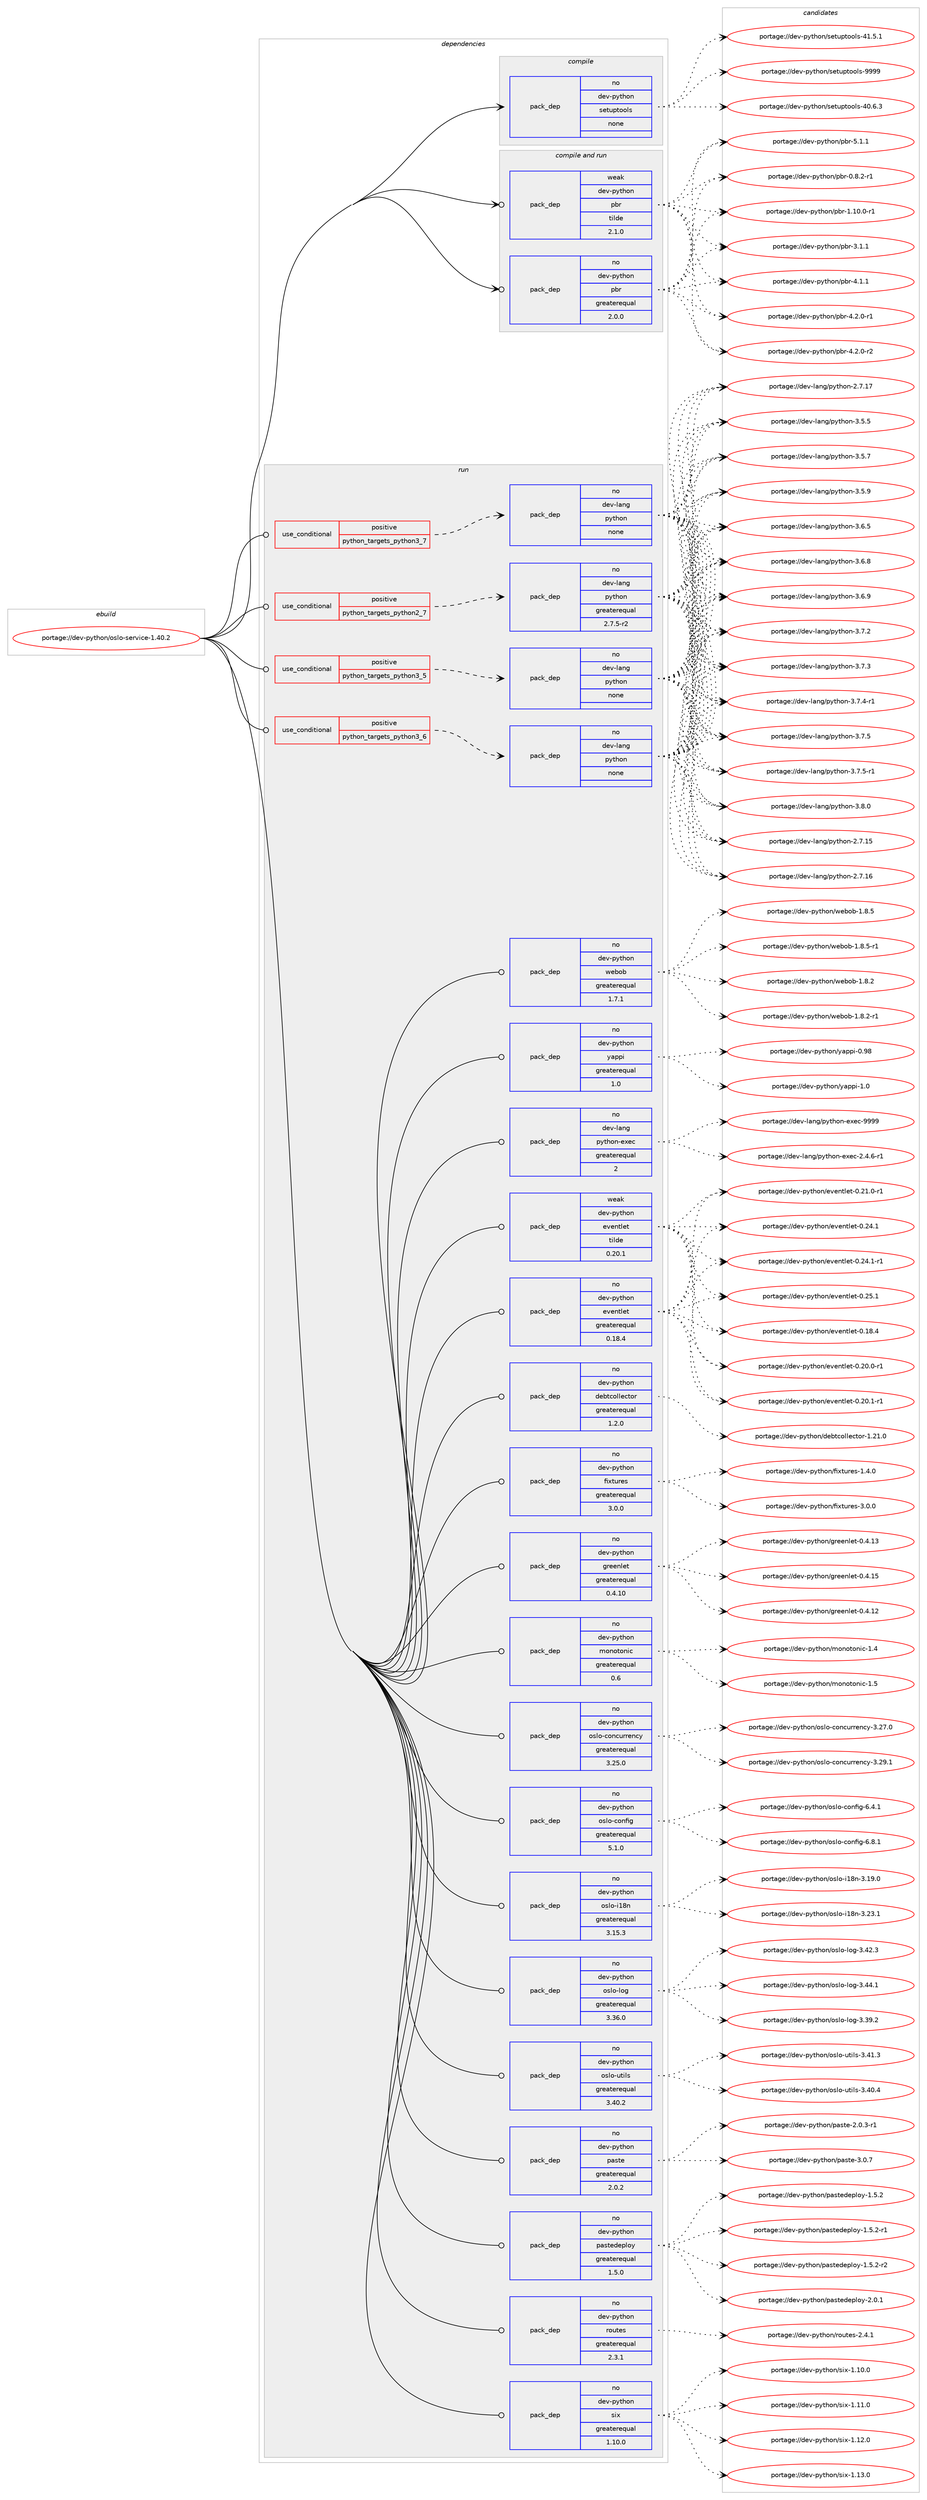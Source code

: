 digraph prolog {

# *************
# Graph options
# *************

newrank=true;
concentrate=true;
compound=true;
graph [rankdir=LR,fontname=Helvetica,fontsize=10,ranksep=1.5];#, ranksep=2.5, nodesep=0.2];
edge  [arrowhead=vee];
node  [fontname=Helvetica,fontsize=10];

# **********
# The ebuild
# **********

subgraph cluster_leftcol {
color=gray;
rank=same;
label=<<i>ebuild</i>>;
id [label="portage://dev-python/oslo-service-1.40.2", color=red, width=4, href="../dev-python/oslo-service-1.40.2.svg"];
}

# ****************
# The dependencies
# ****************

subgraph cluster_midcol {
color=gray;
label=<<i>dependencies</i>>;
subgraph cluster_compile {
fillcolor="#eeeeee";
style=filled;
label=<<i>compile</i>>;
subgraph pack117991 {
dependency154464 [label=<<TABLE BORDER="0" CELLBORDER="1" CELLSPACING="0" CELLPADDING="4" WIDTH="220"><TR><TD ROWSPAN="6" CELLPADDING="30">pack_dep</TD></TR><TR><TD WIDTH="110">no</TD></TR><TR><TD>dev-python</TD></TR><TR><TD>setuptools</TD></TR><TR><TD>none</TD></TR><TR><TD></TD></TR></TABLE>>, shape=none, color=blue];
}
id:e -> dependency154464:w [weight=20,style="solid",arrowhead="vee"];
}
subgraph cluster_compileandrun {
fillcolor="#eeeeee";
style=filled;
label=<<i>compile and run</i>>;
subgraph pack117992 {
dependency154465 [label=<<TABLE BORDER="0" CELLBORDER="1" CELLSPACING="0" CELLPADDING="4" WIDTH="220"><TR><TD ROWSPAN="6" CELLPADDING="30">pack_dep</TD></TR><TR><TD WIDTH="110">no</TD></TR><TR><TD>dev-python</TD></TR><TR><TD>pbr</TD></TR><TR><TD>greaterequal</TD></TR><TR><TD>2.0.0</TD></TR></TABLE>>, shape=none, color=blue];
}
id:e -> dependency154465:w [weight=20,style="solid",arrowhead="odotvee"];
subgraph pack117993 {
dependency154466 [label=<<TABLE BORDER="0" CELLBORDER="1" CELLSPACING="0" CELLPADDING="4" WIDTH="220"><TR><TD ROWSPAN="6" CELLPADDING="30">pack_dep</TD></TR><TR><TD WIDTH="110">weak</TD></TR><TR><TD>dev-python</TD></TR><TR><TD>pbr</TD></TR><TR><TD>tilde</TD></TR><TR><TD>2.1.0</TD></TR></TABLE>>, shape=none, color=blue];
}
id:e -> dependency154466:w [weight=20,style="solid",arrowhead="odotvee"];
}
subgraph cluster_run {
fillcolor="#eeeeee";
style=filled;
label=<<i>run</i>>;
subgraph cond33144 {
dependency154467 [label=<<TABLE BORDER="0" CELLBORDER="1" CELLSPACING="0" CELLPADDING="4"><TR><TD ROWSPAN="3" CELLPADDING="10">use_conditional</TD></TR><TR><TD>positive</TD></TR><TR><TD>python_targets_python2_7</TD></TR></TABLE>>, shape=none, color=red];
subgraph pack117994 {
dependency154468 [label=<<TABLE BORDER="0" CELLBORDER="1" CELLSPACING="0" CELLPADDING="4" WIDTH="220"><TR><TD ROWSPAN="6" CELLPADDING="30">pack_dep</TD></TR><TR><TD WIDTH="110">no</TD></TR><TR><TD>dev-lang</TD></TR><TR><TD>python</TD></TR><TR><TD>greaterequal</TD></TR><TR><TD>2.7.5-r2</TD></TR></TABLE>>, shape=none, color=blue];
}
dependency154467:e -> dependency154468:w [weight=20,style="dashed",arrowhead="vee"];
}
id:e -> dependency154467:w [weight=20,style="solid",arrowhead="odot"];
subgraph cond33145 {
dependency154469 [label=<<TABLE BORDER="0" CELLBORDER="1" CELLSPACING="0" CELLPADDING="4"><TR><TD ROWSPAN="3" CELLPADDING="10">use_conditional</TD></TR><TR><TD>positive</TD></TR><TR><TD>python_targets_python3_5</TD></TR></TABLE>>, shape=none, color=red];
subgraph pack117995 {
dependency154470 [label=<<TABLE BORDER="0" CELLBORDER="1" CELLSPACING="0" CELLPADDING="4" WIDTH="220"><TR><TD ROWSPAN="6" CELLPADDING="30">pack_dep</TD></TR><TR><TD WIDTH="110">no</TD></TR><TR><TD>dev-lang</TD></TR><TR><TD>python</TD></TR><TR><TD>none</TD></TR><TR><TD></TD></TR></TABLE>>, shape=none, color=blue];
}
dependency154469:e -> dependency154470:w [weight=20,style="dashed",arrowhead="vee"];
}
id:e -> dependency154469:w [weight=20,style="solid",arrowhead="odot"];
subgraph cond33146 {
dependency154471 [label=<<TABLE BORDER="0" CELLBORDER="1" CELLSPACING="0" CELLPADDING="4"><TR><TD ROWSPAN="3" CELLPADDING="10">use_conditional</TD></TR><TR><TD>positive</TD></TR><TR><TD>python_targets_python3_6</TD></TR></TABLE>>, shape=none, color=red];
subgraph pack117996 {
dependency154472 [label=<<TABLE BORDER="0" CELLBORDER="1" CELLSPACING="0" CELLPADDING="4" WIDTH="220"><TR><TD ROWSPAN="6" CELLPADDING="30">pack_dep</TD></TR><TR><TD WIDTH="110">no</TD></TR><TR><TD>dev-lang</TD></TR><TR><TD>python</TD></TR><TR><TD>none</TD></TR><TR><TD></TD></TR></TABLE>>, shape=none, color=blue];
}
dependency154471:e -> dependency154472:w [weight=20,style="dashed",arrowhead="vee"];
}
id:e -> dependency154471:w [weight=20,style="solid",arrowhead="odot"];
subgraph cond33147 {
dependency154473 [label=<<TABLE BORDER="0" CELLBORDER="1" CELLSPACING="0" CELLPADDING="4"><TR><TD ROWSPAN="3" CELLPADDING="10">use_conditional</TD></TR><TR><TD>positive</TD></TR><TR><TD>python_targets_python3_7</TD></TR></TABLE>>, shape=none, color=red];
subgraph pack117997 {
dependency154474 [label=<<TABLE BORDER="0" CELLBORDER="1" CELLSPACING="0" CELLPADDING="4" WIDTH="220"><TR><TD ROWSPAN="6" CELLPADDING="30">pack_dep</TD></TR><TR><TD WIDTH="110">no</TD></TR><TR><TD>dev-lang</TD></TR><TR><TD>python</TD></TR><TR><TD>none</TD></TR><TR><TD></TD></TR></TABLE>>, shape=none, color=blue];
}
dependency154473:e -> dependency154474:w [weight=20,style="dashed",arrowhead="vee"];
}
id:e -> dependency154473:w [weight=20,style="solid",arrowhead="odot"];
subgraph pack117998 {
dependency154475 [label=<<TABLE BORDER="0" CELLBORDER="1" CELLSPACING="0" CELLPADDING="4" WIDTH="220"><TR><TD ROWSPAN="6" CELLPADDING="30">pack_dep</TD></TR><TR><TD WIDTH="110">no</TD></TR><TR><TD>dev-lang</TD></TR><TR><TD>python-exec</TD></TR><TR><TD>greaterequal</TD></TR><TR><TD>2</TD></TR></TABLE>>, shape=none, color=blue];
}
id:e -> dependency154475:w [weight=20,style="solid",arrowhead="odot"];
subgraph pack117999 {
dependency154476 [label=<<TABLE BORDER="0" CELLBORDER="1" CELLSPACING="0" CELLPADDING="4" WIDTH="220"><TR><TD ROWSPAN="6" CELLPADDING="30">pack_dep</TD></TR><TR><TD WIDTH="110">no</TD></TR><TR><TD>dev-python</TD></TR><TR><TD>debtcollector</TD></TR><TR><TD>greaterequal</TD></TR><TR><TD>1.2.0</TD></TR></TABLE>>, shape=none, color=blue];
}
id:e -> dependency154476:w [weight=20,style="solid",arrowhead="odot"];
subgraph pack118000 {
dependency154477 [label=<<TABLE BORDER="0" CELLBORDER="1" CELLSPACING="0" CELLPADDING="4" WIDTH="220"><TR><TD ROWSPAN="6" CELLPADDING="30">pack_dep</TD></TR><TR><TD WIDTH="110">no</TD></TR><TR><TD>dev-python</TD></TR><TR><TD>eventlet</TD></TR><TR><TD>greaterequal</TD></TR><TR><TD>0.18.4</TD></TR></TABLE>>, shape=none, color=blue];
}
id:e -> dependency154477:w [weight=20,style="solid",arrowhead="odot"];
subgraph pack118001 {
dependency154478 [label=<<TABLE BORDER="0" CELLBORDER="1" CELLSPACING="0" CELLPADDING="4" WIDTH="220"><TR><TD ROWSPAN="6" CELLPADDING="30">pack_dep</TD></TR><TR><TD WIDTH="110">no</TD></TR><TR><TD>dev-python</TD></TR><TR><TD>fixtures</TD></TR><TR><TD>greaterequal</TD></TR><TR><TD>3.0.0</TD></TR></TABLE>>, shape=none, color=blue];
}
id:e -> dependency154478:w [weight=20,style="solid",arrowhead="odot"];
subgraph pack118002 {
dependency154479 [label=<<TABLE BORDER="0" CELLBORDER="1" CELLSPACING="0" CELLPADDING="4" WIDTH="220"><TR><TD ROWSPAN="6" CELLPADDING="30">pack_dep</TD></TR><TR><TD WIDTH="110">no</TD></TR><TR><TD>dev-python</TD></TR><TR><TD>greenlet</TD></TR><TR><TD>greaterequal</TD></TR><TR><TD>0.4.10</TD></TR></TABLE>>, shape=none, color=blue];
}
id:e -> dependency154479:w [weight=20,style="solid",arrowhead="odot"];
subgraph pack118003 {
dependency154480 [label=<<TABLE BORDER="0" CELLBORDER="1" CELLSPACING="0" CELLPADDING="4" WIDTH="220"><TR><TD ROWSPAN="6" CELLPADDING="30">pack_dep</TD></TR><TR><TD WIDTH="110">no</TD></TR><TR><TD>dev-python</TD></TR><TR><TD>monotonic</TD></TR><TR><TD>greaterequal</TD></TR><TR><TD>0.6</TD></TR></TABLE>>, shape=none, color=blue];
}
id:e -> dependency154480:w [weight=20,style="solid",arrowhead="odot"];
subgraph pack118004 {
dependency154481 [label=<<TABLE BORDER="0" CELLBORDER="1" CELLSPACING="0" CELLPADDING="4" WIDTH="220"><TR><TD ROWSPAN="6" CELLPADDING="30">pack_dep</TD></TR><TR><TD WIDTH="110">no</TD></TR><TR><TD>dev-python</TD></TR><TR><TD>oslo-concurrency</TD></TR><TR><TD>greaterequal</TD></TR><TR><TD>3.25.0</TD></TR></TABLE>>, shape=none, color=blue];
}
id:e -> dependency154481:w [weight=20,style="solid",arrowhead="odot"];
subgraph pack118005 {
dependency154482 [label=<<TABLE BORDER="0" CELLBORDER="1" CELLSPACING="0" CELLPADDING="4" WIDTH="220"><TR><TD ROWSPAN="6" CELLPADDING="30">pack_dep</TD></TR><TR><TD WIDTH="110">no</TD></TR><TR><TD>dev-python</TD></TR><TR><TD>oslo-config</TD></TR><TR><TD>greaterequal</TD></TR><TR><TD>5.1.0</TD></TR></TABLE>>, shape=none, color=blue];
}
id:e -> dependency154482:w [weight=20,style="solid",arrowhead="odot"];
subgraph pack118006 {
dependency154483 [label=<<TABLE BORDER="0" CELLBORDER="1" CELLSPACING="0" CELLPADDING="4" WIDTH="220"><TR><TD ROWSPAN="6" CELLPADDING="30">pack_dep</TD></TR><TR><TD WIDTH="110">no</TD></TR><TR><TD>dev-python</TD></TR><TR><TD>oslo-i18n</TD></TR><TR><TD>greaterequal</TD></TR><TR><TD>3.15.3</TD></TR></TABLE>>, shape=none, color=blue];
}
id:e -> dependency154483:w [weight=20,style="solid",arrowhead="odot"];
subgraph pack118007 {
dependency154484 [label=<<TABLE BORDER="0" CELLBORDER="1" CELLSPACING="0" CELLPADDING="4" WIDTH="220"><TR><TD ROWSPAN="6" CELLPADDING="30">pack_dep</TD></TR><TR><TD WIDTH="110">no</TD></TR><TR><TD>dev-python</TD></TR><TR><TD>oslo-log</TD></TR><TR><TD>greaterequal</TD></TR><TR><TD>3.36.0</TD></TR></TABLE>>, shape=none, color=blue];
}
id:e -> dependency154484:w [weight=20,style="solid",arrowhead="odot"];
subgraph pack118008 {
dependency154485 [label=<<TABLE BORDER="0" CELLBORDER="1" CELLSPACING="0" CELLPADDING="4" WIDTH="220"><TR><TD ROWSPAN="6" CELLPADDING="30">pack_dep</TD></TR><TR><TD WIDTH="110">no</TD></TR><TR><TD>dev-python</TD></TR><TR><TD>oslo-utils</TD></TR><TR><TD>greaterequal</TD></TR><TR><TD>3.40.2</TD></TR></TABLE>>, shape=none, color=blue];
}
id:e -> dependency154485:w [weight=20,style="solid",arrowhead="odot"];
subgraph pack118009 {
dependency154486 [label=<<TABLE BORDER="0" CELLBORDER="1" CELLSPACING="0" CELLPADDING="4" WIDTH="220"><TR><TD ROWSPAN="6" CELLPADDING="30">pack_dep</TD></TR><TR><TD WIDTH="110">no</TD></TR><TR><TD>dev-python</TD></TR><TR><TD>paste</TD></TR><TR><TD>greaterequal</TD></TR><TR><TD>2.0.2</TD></TR></TABLE>>, shape=none, color=blue];
}
id:e -> dependency154486:w [weight=20,style="solid",arrowhead="odot"];
subgraph pack118010 {
dependency154487 [label=<<TABLE BORDER="0" CELLBORDER="1" CELLSPACING="0" CELLPADDING="4" WIDTH="220"><TR><TD ROWSPAN="6" CELLPADDING="30">pack_dep</TD></TR><TR><TD WIDTH="110">no</TD></TR><TR><TD>dev-python</TD></TR><TR><TD>pastedeploy</TD></TR><TR><TD>greaterequal</TD></TR><TR><TD>1.5.0</TD></TR></TABLE>>, shape=none, color=blue];
}
id:e -> dependency154487:w [weight=20,style="solid",arrowhead="odot"];
subgraph pack118011 {
dependency154488 [label=<<TABLE BORDER="0" CELLBORDER="1" CELLSPACING="0" CELLPADDING="4" WIDTH="220"><TR><TD ROWSPAN="6" CELLPADDING="30">pack_dep</TD></TR><TR><TD WIDTH="110">no</TD></TR><TR><TD>dev-python</TD></TR><TR><TD>routes</TD></TR><TR><TD>greaterequal</TD></TR><TR><TD>2.3.1</TD></TR></TABLE>>, shape=none, color=blue];
}
id:e -> dependency154488:w [weight=20,style="solid",arrowhead="odot"];
subgraph pack118012 {
dependency154489 [label=<<TABLE BORDER="0" CELLBORDER="1" CELLSPACING="0" CELLPADDING="4" WIDTH="220"><TR><TD ROWSPAN="6" CELLPADDING="30">pack_dep</TD></TR><TR><TD WIDTH="110">no</TD></TR><TR><TD>dev-python</TD></TR><TR><TD>six</TD></TR><TR><TD>greaterequal</TD></TR><TR><TD>1.10.0</TD></TR></TABLE>>, shape=none, color=blue];
}
id:e -> dependency154489:w [weight=20,style="solid",arrowhead="odot"];
subgraph pack118013 {
dependency154490 [label=<<TABLE BORDER="0" CELLBORDER="1" CELLSPACING="0" CELLPADDING="4" WIDTH="220"><TR><TD ROWSPAN="6" CELLPADDING="30">pack_dep</TD></TR><TR><TD WIDTH="110">no</TD></TR><TR><TD>dev-python</TD></TR><TR><TD>webob</TD></TR><TR><TD>greaterequal</TD></TR><TR><TD>1.7.1</TD></TR></TABLE>>, shape=none, color=blue];
}
id:e -> dependency154490:w [weight=20,style="solid",arrowhead="odot"];
subgraph pack118014 {
dependency154491 [label=<<TABLE BORDER="0" CELLBORDER="1" CELLSPACING="0" CELLPADDING="4" WIDTH="220"><TR><TD ROWSPAN="6" CELLPADDING="30">pack_dep</TD></TR><TR><TD WIDTH="110">no</TD></TR><TR><TD>dev-python</TD></TR><TR><TD>yappi</TD></TR><TR><TD>greaterequal</TD></TR><TR><TD>1.0</TD></TR></TABLE>>, shape=none, color=blue];
}
id:e -> dependency154491:w [weight=20,style="solid",arrowhead="odot"];
subgraph pack118015 {
dependency154492 [label=<<TABLE BORDER="0" CELLBORDER="1" CELLSPACING="0" CELLPADDING="4" WIDTH="220"><TR><TD ROWSPAN="6" CELLPADDING="30">pack_dep</TD></TR><TR><TD WIDTH="110">weak</TD></TR><TR><TD>dev-python</TD></TR><TR><TD>eventlet</TD></TR><TR><TD>tilde</TD></TR><TR><TD>0.20.1</TD></TR></TABLE>>, shape=none, color=blue];
}
id:e -> dependency154492:w [weight=20,style="solid",arrowhead="odot"];
}
}

# **************
# The candidates
# **************

subgraph cluster_choices {
rank=same;
color=gray;
label=<<i>candidates</i>>;

subgraph choice117991 {
color=black;
nodesep=1;
choiceportage100101118451121211161041111104711510111611711211611111110811545524846544651 [label="portage://dev-python/setuptools-40.6.3", color=red, width=4,href="../dev-python/setuptools-40.6.3.svg"];
choiceportage100101118451121211161041111104711510111611711211611111110811545524946534649 [label="portage://dev-python/setuptools-41.5.1", color=red, width=4,href="../dev-python/setuptools-41.5.1.svg"];
choiceportage10010111845112121116104111110471151011161171121161111111081154557575757 [label="portage://dev-python/setuptools-9999", color=red, width=4,href="../dev-python/setuptools-9999.svg"];
dependency154464:e -> choiceportage100101118451121211161041111104711510111611711211611111110811545524846544651:w [style=dotted,weight="100"];
dependency154464:e -> choiceportage100101118451121211161041111104711510111611711211611111110811545524946534649:w [style=dotted,weight="100"];
dependency154464:e -> choiceportage10010111845112121116104111110471151011161171121161111111081154557575757:w [style=dotted,weight="100"];
}
subgraph choice117992 {
color=black;
nodesep=1;
choiceportage1001011184511212111610411111047112981144548465646504511449 [label="portage://dev-python/pbr-0.8.2-r1", color=red, width=4,href="../dev-python/pbr-0.8.2-r1.svg"];
choiceportage100101118451121211161041111104711298114454946494846484511449 [label="portage://dev-python/pbr-1.10.0-r1", color=red, width=4,href="../dev-python/pbr-1.10.0-r1.svg"];
choiceportage100101118451121211161041111104711298114455146494649 [label="portage://dev-python/pbr-3.1.1", color=red, width=4,href="../dev-python/pbr-3.1.1.svg"];
choiceportage100101118451121211161041111104711298114455246494649 [label="portage://dev-python/pbr-4.1.1", color=red, width=4,href="../dev-python/pbr-4.1.1.svg"];
choiceportage1001011184511212111610411111047112981144552465046484511449 [label="portage://dev-python/pbr-4.2.0-r1", color=red, width=4,href="../dev-python/pbr-4.2.0-r1.svg"];
choiceportage1001011184511212111610411111047112981144552465046484511450 [label="portage://dev-python/pbr-4.2.0-r2", color=red, width=4,href="../dev-python/pbr-4.2.0-r2.svg"];
choiceportage100101118451121211161041111104711298114455346494649 [label="portage://dev-python/pbr-5.1.1", color=red, width=4,href="../dev-python/pbr-5.1.1.svg"];
dependency154465:e -> choiceportage1001011184511212111610411111047112981144548465646504511449:w [style=dotted,weight="100"];
dependency154465:e -> choiceportage100101118451121211161041111104711298114454946494846484511449:w [style=dotted,weight="100"];
dependency154465:e -> choiceportage100101118451121211161041111104711298114455146494649:w [style=dotted,weight="100"];
dependency154465:e -> choiceportage100101118451121211161041111104711298114455246494649:w [style=dotted,weight="100"];
dependency154465:e -> choiceportage1001011184511212111610411111047112981144552465046484511449:w [style=dotted,weight="100"];
dependency154465:e -> choiceportage1001011184511212111610411111047112981144552465046484511450:w [style=dotted,weight="100"];
dependency154465:e -> choiceportage100101118451121211161041111104711298114455346494649:w [style=dotted,weight="100"];
}
subgraph choice117993 {
color=black;
nodesep=1;
choiceportage1001011184511212111610411111047112981144548465646504511449 [label="portage://dev-python/pbr-0.8.2-r1", color=red, width=4,href="../dev-python/pbr-0.8.2-r1.svg"];
choiceportage100101118451121211161041111104711298114454946494846484511449 [label="portage://dev-python/pbr-1.10.0-r1", color=red, width=4,href="../dev-python/pbr-1.10.0-r1.svg"];
choiceportage100101118451121211161041111104711298114455146494649 [label="portage://dev-python/pbr-3.1.1", color=red, width=4,href="../dev-python/pbr-3.1.1.svg"];
choiceportage100101118451121211161041111104711298114455246494649 [label="portage://dev-python/pbr-4.1.1", color=red, width=4,href="../dev-python/pbr-4.1.1.svg"];
choiceportage1001011184511212111610411111047112981144552465046484511449 [label="portage://dev-python/pbr-4.2.0-r1", color=red, width=4,href="../dev-python/pbr-4.2.0-r1.svg"];
choiceportage1001011184511212111610411111047112981144552465046484511450 [label="portage://dev-python/pbr-4.2.0-r2", color=red, width=4,href="../dev-python/pbr-4.2.0-r2.svg"];
choiceportage100101118451121211161041111104711298114455346494649 [label="portage://dev-python/pbr-5.1.1", color=red, width=4,href="../dev-python/pbr-5.1.1.svg"];
dependency154466:e -> choiceportage1001011184511212111610411111047112981144548465646504511449:w [style=dotted,weight="100"];
dependency154466:e -> choiceportage100101118451121211161041111104711298114454946494846484511449:w [style=dotted,weight="100"];
dependency154466:e -> choiceportage100101118451121211161041111104711298114455146494649:w [style=dotted,weight="100"];
dependency154466:e -> choiceportage100101118451121211161041111104711298114455246494649:w [style=dotted,weight="100"];
dependency154466:e -> choiceportage1001011184511212111610411111047112981144552465046484511449:w [style=dotted,weight="100"];
dependency154466:e -> choiceportage1001011184511212111610411111047112981144552465046484511450:w [style=dotted,weight="100"];
dependency154466:e -> choiceportage100101118451121211161041111104711298114455346494649:w [style=dotted,weight="100"];
}
subgraph choice117994 {
color=black;
nodesep=1;
choiceportage10010111845108971101034711212111610411111045504655464953 [label="portage://dev-lang/python-2.7.15", color=red, width=4,href="../dev-lang/python-2.7.15.svg"];
choiceportage10010111845108971101034711212111610411111045504655464954 [label="portage://dev-lang/python-2.7.16", color=red, width=4,href="../dev-lang/python-2.7.16.svg"];
choiceportage10010111845108971101034711212111610411111045504655464955 [label="portage://dev-lang/python-2.7.17", color=red, width=4,href="../dev-lang/python-2.7.17.svg"];
choiceportage100101118451089711010347112121116104111110455146534653 [label="portage://dev-lang/python-3.5.5", color=red, width=4,href="../dev-lang/python-3.5.5.svg"];
choiceportage100101118451089711010347112121116104111110455146534655 [label="portage://dev-lang/python-3.5.7", color=red, width=4,href="../dev-lang/python-3.5.7.svg"];
choiceportage100101118451089711010347112121116104111110455146534657 [label="portage://dev-lang/python-3.5.9", color=red, width=4,href="../dev-lang/python-3.5.9.svg"];
choiceportage100101118451089711010347112121116104111110455146544653 [label="portage://dev-lang/python-3.6.5", color=red, width=4,href="../dev-lang/python-3.6.5.svg"];
choiceportage100101118451089711010347112121116104111110455146544656 [label="portage://dev-lang/python-3.6.8", color=red, width=4,href="../dev-lang/python-3.6.8.svg"];
choiceportage100101118451089711010347112121116104111110455146544657 [label="portage://dev-lang/python-3.6.9", color=red, width=4,href="../dev-lang/python-3.6.9.svg"];
choiceportage100101118451089711010347112121116104111110455146554650 [label="portage://dev-lang/python-3.7.2", color=red, width=4,href="../dev-lang/python-3.7.2.svg"];
choiceportage100101118451089711010347112121116104111110455146554651 [label="portage://dev-lang/python-3.7.3", color=red, width=4,href="../dev-lang/python-3.7.3.svg"];
choiceportage1001011184510897110103471121211161041111104551465546524511449 [label="portage://dev-lang/python-3.7.4-r1", color=red, width=4,href="../dev-lang/python-3.7.4-r1.svg"];
choiceportage100101118451089711010347112121116104111110455146554653 [label="portage://dev-lang/python-3.7.5", color=red, width=4,href="../dev-lang/python-3.7.5.svg"];
choiceportage1001011184510897110103471121211161041111104551465546534511449 [label="portage://dev-lang/python-3.7.5-r1", color=red, width=4,href="../dev-lang/python-3.7.5-r1.svg"];
choiceportage100101118451089711010347112121116104111110455146564648 [label="portage://dev-lang/python-3.8.0", color=red, width=4,href="../dev-lang/python-3.8.0.svg"];
dependency154468:e -> choiceportage10010111845108971101034711212111610411111045504655464953:w [style=dotted,weight="100"];
dependency154468:e -> choiceportage10010111845108971101034711212111610411111045504655464954:w [style=dotted,weight="100"];
dependency154468:e -> choiceportage10010111845108971101034711212111610411111045504655464955:w [style=dotted,weight="100"];
dependency154468:e -> choiceportage100101118451089711010347112121116104111110455146534653:w [style=dotted,weight="100"];
dependency154468:e -> choiceportage100101118451089711010347112121116104111110455146534655:w [style=dotted,weight="100"];
dependency154468:e -> choiceportage100101118451089711010347112121116104111110455146534657:w [style=dotted,weight="100"];
dependency154468:e -> choiceportage100101118451089711010347112121116104111110455146544653:w [style=dotted,weight="100"];
dependency154468:e -> choiceportage100101118451089711010347112121116104111110455146544656:w [style=dotted,weight="100"];
dependency154468:e -> choiceportage100101118451089711010347112121116104111110455146544657:w [style=dotted,weight="100"];
dependency154468:e -> choiceportage100101118451089711010347112121116104111110455146554650:w [style=dotted,weight="100"];
dependency154468:e -> choiceportage100101118451089711010347112121116104111110455146554651:w [style=dotted,weight="100"];
dependency154468:e -> choiceportage1001011184510897110103471121211161041111104551465546524511449:w [style=dotted,weight="100"];
dependency154468:e -> choiceportage100101118451089711010347112121116104111110455146554653:w [style=dotted,weight="100"];
dependency154468:e -> choiceportage1001011184510897110103471121211161041111104551465546534511449:w [style=dotted,weight="100"];
dependency154468:e -> choiceportage100101118451089711010347112121116104111110455146564648:w [style=dotted,weight="100"];
}
subgraph choice117995 {
color=black;
nodesep=1;
choiceportage10010111845108971101034711212111610411111045504655464953 [label="portage://dev-lang/python-2.7.15", color=red, width=4,href="../dev-lang/python-2.7.15.svg"];
choiceportage10010111845108971101034711212111610411111045504655464954 [label="portage://dev-lang/python-2.7.16", color=red, width=4,href="../dev-lang/python-2.7.16.svg"];
choiceportage10010111845108971101034711212111610411111045504655464955 [label="portage://dev-lang/python-2.7.17", color=red, width=4,href="../dev-lang/python-2.7.17.svg"];
choiceportage100101118451089711010347112121116104111110455146534653 [label="portage://dev-lang/python-3.5.5", color=red, width=4,href="../dev-lang/python-3.5.5.svg"];
choiceportage100101118451089711010347112121116104111110455146534655 [label="portage://dev-lang/python-3.5.7", color=red, width=4,href="../dev-lang/python-3.5.7.svg"];
choiceportage100101118451089711010347112121116104111110455146534657 [label="portage://dev-lang/python-3.5.9", color=red, width=4,href="../dev-lang/python-3.5.9.svg"];
choiceportage100101118451089711010347112121116104111110455146544653 [label="portage://dev-lang/python-3.6.5", color=red, width=4,href="../dev-lang/python-3.6.5.svg"];
choiceportage100101118451089711010347112121116104111110455146544656 [label="portage://dev-lang/python-3.6.8", color=red, width=4,href="../dev-lang/python-3.6.8.svg"];
choiceportage100101118451089711010347112121116104111110455146544657 [label="portage://dev-lang/python-3.6.9", color=red, width=4,href="../dev-lang/python-3.6.9.svg"];
choiceportage100101118451089711010347112121116104111110455146554650 [label="portage://dev-lang/python-3.7.2", color=red, width=4,href="../dev-lang/python-3.7.2.svg"];
choiceportage100101118451089711010347112121116104111110455146554651 [label="portage://dev-lang/python-3.7.3", color=red, width=4,href="../dev-lang/python-3.7.3.svg"];
choiceportage1001011184510897110103471121211161041111104551465546524511449 [label="portage://dev-lang/python-3.7.4-r1", color=red, width=4,href="../dev-lang/python-3.7.4-r1.svg"];
choiceportage100101118451089711010347112121116104111110455146554653 [label="portage://dev-lang/python-3.7.5", color=red, width=4,href="../dev-lang/python-3.7.5.svg"];
choiceportage1001011184510897110103471121211161041111104551465546534511449 [label="portage://dev-lang/python-3.7.5-r1", color=red, width=4,href="../dev-lang/python-3.7.5-r1.svg"];
choiceportage100101118451089711010347112121116104111110455146564648 [label="portage://dev-lang/python-3.8.0", color=red, width=4,href="../dev-lang/python-3.8.0.svg"];
dependency154470:e -> choiceportage10010111845108971101034711212111610411111045504655464953:w [style=dotted,weight="100"];
dependency154470:e -> choiceportage10010111845108971101034711212111610411111045504655464954:w [style=dotted,weight="100"];
dependency154470:e -> choiceportage10010111845108971101034711212111610411111045504655464955:w [style=dotted,weight="100"];
dependency154470:e -> choiceportage100101118451089711010347112121116104111110455146534653:w [style=dotted,weight="100"];
dependency154470:e -> choiceportage100101118451089711010347112121116104111110455146534655:w [style=dotted,weight="100"];
dependency154470:e -> choiceportage100101118451089711010347112121116104111110455146534657:w [style=dotted,weight="100"];
dependency154470:e -> choiceportage100101118451089711010347112121116104111110455146544653:w [style=dotted,weight="100"];
dependency154470:e -> choiceportage100101118451089711010347112121116104111110455146544656:w [style=dotted,weight="100"];
dependency154470:e -> choiceportage100101118451089711010347112121116104111110455146544657:w [style=dotted,weight="100"];
dependency154470:e -> choiceportage100101118451089711010347112121116104111110455146554650:w [style=dotted,weight="100"];
dependency154470:e -> choiceportage100101118451089711010347112121116104111110455146554651:w [style=dotted,weight="100"];
dependency154470:e -> choiceportage1001011184510897110103471121211161041111104551465546524511449:w [style=dotted,weight="100"];
dependency154470:e -> choiceportage100101118451089711010347112121116104111110455146554653:w [style=dotted,weight="100"];
dependency154470:e -> choiceportage1001011184510897110103471121211161041111104551465546534511449:w [style=dotted,weight="100"];
dependency154470:e -> choiceportage100101118451089711010347112121116104111110455146564648:w [style=dotted,weight="100"];
}
subgraph choice117996 {
color=black;
nodesep=1;
choiceportage10010111845108971101034711212111610411111045504655464953 [label="portage://dev-lang/python-2.7.15", color=red, width=4,href="../dev-lang/python-2.7.15.svg"];
choiceportage10010111845108971101034711212111610411111045504655464954 [label="portage://dev-lang/python-2.7.16", color=red, width=4,href="../dev-lang/python-2.7.16.svg"];
choiceportage10010111845108971101034711212111610411111045504655464955 [label="portage://dev-lang/python-2.7.17", color=red, width=4,href="../dev-lang/python-2.7.17.svg"];
choiceportage100101118451089711010347112121116104111110455146534653 [label="portage://dev-lang/python-3.5.5", color=red, width=4,href="../dev-lang/python-3.5.5.svg"];
choiceportage100101118451089711010347112121116104111110455146534655 [label="portage://dev-lang/python-3.5.7", color=red, width=4,href="../dev-lang/python-3.5.7.svg"];
choiceportage100101118451089711010347112121116104111110455146534657 [label="portage://dev-lang/python-3.5.9", color=red, width=4,href="../dev-lang/python-3.5.9.svg"];
choiceportage100101118451089711010347112121116104111110455146544653 [label="portage://dev-lang/python-3.6.5", color=red, width=4,href="../dev-lang/python-3.6.5.svg"];
choiceportage100101118451089711010347112121116104111110455146544656 [label="portage://dev-lang/python-3.6.8", color=red, width=4,href="../dev-lang/python-3.6.8.svg"];
choiceportage100101118451089711010347112121116104111110455146544657 [label="portage://dev-lang/python-3.6.9", color=red, width=4,href="../dev-lang/python-3.6.9.svg"];
choiceportage100101118451089711010347112121116104111110455146554650 [label="portage://dev-lang/python-3.7.2", color=red, width=4,href="../dev-lang/python-3.7.2.svg"];
choiceportage100101118451089711010347112121116104111110455146554651 [label="portage://dev-lang/python-3.7.3", color=red, width=4,href="../dev-lang/python-3.7.3.svg"];
choiceportage1001011184510897110103471121211161041111104551465546524511449 [label="portage://dev-lang/python-3.7.4-r1", color=red, width=4,href="../dev-lang/python-3.7.4-r1.svg"];
choiceportage100101118451089711010347112121116104111110455146554653 [label="portage://dev-lang/python-3.7.5", color=red, width=4,href="../dev-lang/python-3.7.5.svg"];
choiceportage1001011184510897110103471121211161041111104551465546534511449 [label="portage://dev-lang/python-3.7.5-r1", color=red, width=4,href="../dev-lang/python-3.7.5-r1.svg"];
choiceportage100101118451089711010347112121116104111110455146564648 [label="portage://dev-lang/python-3.8.0", color=red, width=4,href="../dev-lang/python-3.8.0.svg"];
dependency154472:e -> choiceportage10010111845108971101034711212111610411111045504655464953:w [style=dotted,weight="100"];
dependency154472:e -> choiceportage10010111845108971101034711212111610411111045504655464954:w [style=dotted,weight="100"];
dependency154472:e -> choiceportage10010111845108971101034711212111610411111045504655464955:w [style=dotted,weight="100"];
dependency154472:e -> choiceportage100101118451089711010347112121116104111110455146534653:w [style=dotted,weight="100"];
dependency154472:e -> choiceportage100101118451089711010347112121116104111110455146534655:w [style=dotted,weight="100"];
dependency154472:e -> choiceportage100101118451089711010347112121116104111110455146534657:w [style=dotted,weight="100"];
dependency154472:e -> choiceportage100101118451089711010347112121116104111110455146544653:w [style=dotted,weight="100"];
dependency154472:e -> choiceportage100101118451089711010347112121116104111110455146544656:w [style=dotted,weight="100"];
dependency154472:e -> choiceportage100101118451089711010347112121116104111110455146544657:w [style=dotted,weight="100"];
dependency154472:e -> choiceportage100101118451089711010347112121116104111110455146554650:w [style=dotted,weight="100"];
dependency154472:e -> choiceportage100101118451089711010347112121116104111110455146554651:w [style=dotted,weight="100"];
dependency154472:e -> choiceportage1001011184510897110103471121211161041111104551465546524511449:w [style=dotted,weight="100"];
dependency154472:e -> choiceportage100101118451089711010347112121116104111110455146554653:w [style=dotted,weight="100"];
dependency154472:e -> choiceportage1001011184510897110103471121211161041111104551465546534511449:w [style=dotted,weight="100"];
dependency154472:e -> choiceportage100101118451089711010347112121116104111110455146564648:w [style=dotted,weight="100"];
}
subgraph choice117997 {
color=black;
nodesep=1;
choiceportage10010111845108971101034711212111610411111045504655464953 [label="portage://dev-lang/python-2.7.15", color=red, width=4,href="../dev-lang/python-2.7.15.svg"];
choiceportage10010111845108971101034711212111610411111045504655464954 [label="portage://dev-lang/python-2.7.16", color=red, width=4,href="../dev-lang/python-2.7.16.svg"];
choiceportage10010111845108971101034711212111610411111045504655464955 [label="portage://dev-lang/python-2.7.17", color=red, width=4,href="../dev-lang/python-2.7.17.svg"];
choiceportage100101118451089711010347112121116104111110455146534653 [label="portage://dev-lang/python-3.5.5", color=red, width=4,href="../dev-lang/python-3.5.5.svg"];
choiceportage100101118451089711010347112121116104111110455146534655 [label="portage://dev-lang/python-3.5.7", color=red, width=4,href="../dev-lang/python-3.5.7.svg"];
choiceportage100101118451089711010347112121116104111110455146534657 [label="portage://dev-lang/python-3.5.9", color=red, width=4,href="../dev-lang/python-3.5.9.svg"];
choiceportage100101118451089711010347112121116104111110455146544653 [label="portage://dev-lang/python-3.6.5", color=red, width=4,href="../dev-lang/python-3.6.5.svg"];
choiceportage100101118451089711010347112121116104111110455146544656 [label="portage://dev-lang/python-3.6.8", color=red, width=4,href="../dev-lang/python-3.6.8.svg"];
choiceportage100101118451089711010347112121116104111110455146544657 [label="portage://dev-lang/python-3.6.9", color=red, width=4,href="../dev-lang/python-3.6.9.svg"];
choiceportage100101118451089711010347112121116104111110455146554650 [label="portage://dev-lang/python-3.7.2", color=red, width=4,href="../dev-lang/python-3.7.2.svg"];
choiceportage100101118451089711010347112121116104111110455146554651 [label="portage://dev-lang/python-3.7.3", color=red, width=4,href="../dev-lang/python-3.7.3.svg"];
choiceportage1001011184510897110103471121211161041111104551465546524511449 [label="portage://dev-lang/python-3.7.4-r1", color=red, width=4,href="../dev-lang/python-3.7.4-r1.svg"];
choiceportage100101118451089711010347112121116104111110455146554653 [label="portage://dev-lang/python-3.7.5", color=red, width=4,href="../dev-lang/python-3.7.5.svg"];
choiceportage1001011184510897110103471121211161041111104551465546534511449 [label="portage://dev-lang/python-3.7.5-r1", color=red, width=4,href="../dev-lang/python-3.7.5-r1.svg"];
choiceportage100101118451089711010347112121116104111110455146564648 [label="portage://dev-lang/python-3.8.0", color=red, width=4,href="../dev-lang/python-3.8.0.svg"];
dependency154474:e -> choiceportage10010111845108971101034711212111610411111045504655464953:w [style=dotted,weight="100"];
dependency154474:e -> choiceportage10010111845108971101034711212111610411111045504655464954:w [style=dotted,weight="100"];
dependency154474:e -> choiceportage10010111845108971101034711212111610411111045504655464955:w [style=dotted,weight="100"];
dependency154474:e -> choiceportage100101118451089711010347112121116104111110455146534653:w [style=dotted,weight="100"];
dependency154474:e -> choiceportage100101118451089711010347112121116104111110455146534655:w [style=dotted,weight="100"];
dependency154474:e -> choiceportage100101118451089711010347112121116104111110455146534657:w [style=dotted,weight="100"];
dependency154474:e -> choiceportage100101118451089711010347112121116104111110455146544653:w [style=dotted,weight="100"];
dependency154474:e -> choiceportage100101118451089711010347112121116104111110455146544656:w [style=dotted,weight="100"];
dependency154474:e -> choiceportage100101118451089711010347112121116104111110455146544657:w [style=dotted,weight="100"];
dependency154474:e -> choiceportage100101118451089711010347112121116104111110455146554650:w [style=dotted,weight="100"];
dependency154474:e -> choiceportage100101118451089711010347112121116104111110455146554651:w [style=dotted,weight="100"];
dependency154474:e -> choiceportage1001011184510897110103471121211161041111104551465546524511449:w [style=dotted,weight="100"];
dependency154474:e -> choiceportage100101118451089711010347112121116104111110455146554653:w [style=dotted,weight="100"];
dependency154474:e -> choiceportage1001011184510897110103471121211161041111104551465546534511449:w [style=dotted,weight="100"];
dependency154474:e -> choiceportage100101118451089711010347112121116104111110455146564648:w [style=dotted,weight="100"];
}
subgraph choice117998 {
color=black;
nodesep=1;
choiceportage10010111845108971101034711212111610411111045101120101994550465246544511449 [label="portage://dev-lang/python-exec-2.4.6-r1", color=red, width=4,href="../dev-lang/python-exec-2.4.6-r1.svg"];
choiceportage10010111845108971101034711212111610411111045101120101994557575757 [label="portage://dev-lang/python-exec-9999", color=red, width=4,href="../dev-lang/python-exec-9999.svg"];
dependency154475:e -> choiceportage10010111845108971101034711212111610411111045101120101994550465246544511449:w [style=dotted,weight="100"];
dependency154475:e -> choiceportage10010111845108971101034711212111610411111045101120101994557575757:w [style=dotted,weight="100"];
}
subgraph choice117999 {
color=black;
nodesep=1;
choiceportage100101118451121211161041111104710010198116991111081081019911611111445494650494648 [label="portage://dev-python/debtcollector-1.21.0", color=red, width=4,href="../dev-python/debtcollector-1.21.0.svg"];
dependency154476:e -> choiceportage100101118451121211161041111104710010198116991111081081019911611111445494650494648:w [style=dotted,weight="100"];
}
subgraph choice118000 {
color=black;
nodesep=1;
choiceportage100101118451121211161041111104710111810111011610810111645484649564652 [label="portage://dev-python/eventlet-0.18.4", color=red, width=4,href="../dev-python/eventlet-0.18.4.svg"];
choiceportage1001011184511212111610411111047101118101110116108101116454846504846484511449 [label="portage://dev-python/eventlet-0.20.0-r1", color=red, width=4,href="../dev-python/eventlet-0.20.0-r1.svg"];
choiceportage1001011184511212111610411111047101118101110116108101116454846504846494511449 [label="portage://dev-python/eventlet-0.20.1-r1", color=red, width=4,href="../dev-python/eventlet-0.20.1-r1.svg"];
choiceportage1001011184511212111610411111047101118101110116108101116454846504946484511449 [label="portage://dev-python/eventlet-0.21.0-r1", color=red, width=4,href="../dev-python/eventlet-0.21.0-r1.svg"];
choiceportage100101118451121211161041111104710111810111011610810111645484650524649 [label="portage://dev-python/eventlet-0.24.1", color=red, width=4,href="../dev-python/eventlet-0.24.1.svg"];
choiceportage1001011184511212111610411111047101118101110116108101116454846505246494511449 [label="portage://dev-python/eventlet-0.24.1-r1", color=red, width=4,href="../dev-python/eventlet-0.24.1-r1.svg"];
choiceportage100101118451121211161041111104710111810111011610810111645484650534649 [label="portage://dev-python/eventlet-0.25.1", color=red, width=4,href="../dev-python/eventlet-0.25.1.svg"];
dependency154477:e -> choiceportage100101118451121211161041111104710111810111011610810111645484649564652:w [style=dotted,weight="100"];
dependency154477:e -> choiceportage1001011184511212111610411111047101118101110116108101116454846504846484511449:w [style=dotted,weight="100"];
dependency154477:e -> choiceportage1001011184511212111610411111047101118101110116108101116454846504846494511449:w [style=dotted,weight="100"];
dependency154477:e -> choiceportage1001011184511212111610411111047101118101110116108101116454846504946484511449:w [style=dotted,weight="100"];
dependency154477:e -> choiceportage100101118451121211161041111104710111810111011610810111645484650524649:w [style=dotted,weight="100"];
dependency154477:e -> choiceportage1001011184511212111610411111047101118101110116108101116454846505246494511449:w [style=dotted,weight="100"];
dependency154477:e -> choiceportage100101118451121211161041111104710111810111011610810111645484650534649:w [style=dotted,weight="100"];
}
subgraph choice118001 {
color=black;
nodesep=1;
choiceportage1001011184511212111610411111047102105120116117114101115454946524648 [label="portage://dev-python/fixtures-1.4.0", color=red, width=4,href="../dev-python/fixtures-1.4.0.svg"];
choiceportage1001011184511212111610411111047102105120116117114101115455146484648 [label="portage://dev-python/fixtures-3.0.0", color=red, width=4,href="../dev-python/fixtures-3.0.0.svg"];
dependency154478:e -> choiceportage1001011184511212111610411111047102105120116117114101115454946524648:w [style=dotted,weight="100"];
dependency154478:e -> choiceportage1001011184511212111610411111047102105120116117114101115455146484648:w [style=dotted,weight="100"];
}
subgraph choice118002 {
color=black;
nodesep=1;
choiceportage100101118451121211161041111104710311410110111010810111645484652464950 [label="portage://dev-python/greenlet-0.4.12", color=red, width=4,href="../dev-python/greenlet-0.4.12.svg"];
choiceportage100101118451121211161041111104710311410110111010810111645484652464951 [label="portage://dev-python/greenlet-0.4.13", color=red, width=4,href="../dev-python/greenlet-0.4.13.svg"];
choiceportage100101118451121211161041111104710311410110111010810111645484652464953 [label="portage://dev-python/greenlet-0.4.15", color=red, width=4,href="../dev-python/greenlet-0.4.15.svg"];
dependency154479:e -> choiceportage100101118451121211161041111104710311410110111010810111645484652464950:w [style=dotted,weight="100"];
dependency154479:e -> choiceportage100101118451121211161041111104710311410110111010810111645484652464951:w [style=dotted,weight="100"];
dependency154479:e -> choiceportage100101118451121211161041111104710311410110111010810111645484652464953:w [style=dotted,weight="100"];
}
subgraph choice118003 {
color=black;
nodesep=1;
choiceportage10010111845112121116104111110471091111101111161111101059945494652 [label="portage://dev-python/monotonic-1.4", color=red, width=4,href="../dev-python/monotonic-1.4.svg"];
choiceportage10010111845112121116104111110471091111101111161111101059945494653 [label="portage://dev-python/monotonic-1.5", color=red, width=4,href="../dev-python/monotonic-1.5.svg"];
dependency154480:e -> choiceportage10010111845112121116104111110471091111101111161111101059945494652:w [style=dotted,weight="100"];
dependency154480:e -> choiceportage10010111845112121116104111110471091111101111161111101059945494653:w [style=dotted,weight="100"];
}
subgraph choice118004 {
color=black;
nodesep=1;
choiceportage10010111845112121116104111110471111151081114599111110991171141141011109912145514650554648 [label="portage://dev-python/oslo-concurrency-3.27.0", color=red, width=4,href="../dev-python/oslo-concurrency-3.27.0.svg"];
choiceportage10010111845112121116104111110471111151081114599111110991171141141011109912145514650574649 [label="portage://dev-python/oslo-concurrency-3.29.1", color=red, width=4,href="../dev-python/oslo-concurrency-3.29.1.svg"];
dependency154481:e -> choiceportage10010111845112121116104111110471111151081114599111110991171141141011109912145514650554648:w [style=dotted,weight="100"];
dependency154481:e -> choiceportage10010111845112121116104111110471111151081114599111110991171141141011109912145514650574649:w [style=dotted,weight="100"];
}
subgraph choice118005 {
color=black;
nodesep=1;
choiceportage10010111845112121116104111110471111151081114599111110102105103455446524649 [label="portage://dev-python/oslo-config-6.4.1", color=red, width=4,href="../dev-python/oslo-config-6.4.1.svg"];
choiceportage10010111845112121116104111110471111151081114599111110102105103455446564649 [label="portage://dev-python/oslo-config-6.8.1", color=red, width=4,href="../dev-python/oslo-config-6.8.1.svg"];
dependency154482:e -> choiceportage10010111845112121116104111110471111151081114599111110102105103455446524649:w [style=dotted,weight="100"];
dependency154482:e -> choiceportage10010111845112121116104111110471111151081114599111110102105103455446564649:w [style=dotted,weight="100"];
}
subgraph choice118006 {
color=black;
nodesep=1;
choiceportage100101118451121211161041111104711111510811145105495611045514649574648 [label="portage://dev-python/oslo-i18n-3.19.0", color=red, width=4,href="../dev-python/oslo-i18n-3.19.0.svg"];
choiceportage100101118451121211161041111104711111510811145105495611045514650514649 [label="portage://dev-python/oslo-i18n-3.23.1", color=red, width=4,href="../dev-python/oslo-i18n-3.23.1.svg"];
dependency154483:e -> choiceportage100101118451121211161041111104711111510811145105495611045514649574648:w [style=dotted,weight="100"];
dependency154483:e -> choiceportage100101118451121211161041111104711111510811145105495611045514650514649:w [style=dotted,weight="100"];
}
subgraph choice118007 {
color=black;
nodesep=1;
choiceportage10010111845112121116104111110471111151081114510811110345514651574650 [label="portage://dev-python/oslo-log-3.39.2", color=red, width=4,href="../dev-python/oslo-log-3.39.2.svg"];
choiceportage10010111845112121116104111110471111151081114510811110345514652504651 [label="portage://dev-python/oslo-log-3.42.3", color=red, width=4,href="../dev-python/oslo-log-3.42.3.svg"];
choiceportage10010111845112121116104111110471111151081114510811110345514652524649 [label="portage://dev-python/oslo-log-3.44.1", color=red, width=4,href="../dev-python/oslo-log-3.44.1.svg"];
dependency154484:e -> choiceportage10010111845112121116104111110471111151081114510811110345514651574650:w [style=dotted,weight="100"];
dependency154484:e -> choiceportage10010111845112121116104111110471111151081114510811110345514652504651:w [style=dotted,weight="100"];
dependency154484:e -> choiceportage10010111845112121116104111110471111151081114510811110345514652524649:w [style=dotted,weight="100"];
}
subgraph choice118008 {
color=black;
nodesep=1;
choiceportage10010111845112121116104111110471111151081114511711610510811545514652484652 [label="portage://dev-python/oslo-utils-3.40.4", color=red, width=4,href="../dev-python/oslo-utils-3.40.4.svg"];
choiceportage10010111845112121116104111110471111151081114511711610510811545514652494651 [label="portage://dev-python/oslo-utils-3.41.3", color=red, width=4,href="../dev-python/oslo-utils-3.41.3.svg"];
dependency154485:e -> choiceportage10010111845112121116104111110471111151081114511711610510811545514652484652:w [style=dotted,weight="100"];
dependency154485:e -> choiceportage10010111845112121116104111110471111151081114511711610510811545514652494651:w [style=dotted,weight="100"];
}
subgraph choice118009 {
color=black;
nodesep=1;
choiceportage1001011184511212111610411111047112971151161014550464846514511449 [label="portage://dev-python/paste-2.0.3-r1", color=red, width=4,href="../dev-python/paste-2.0.3-r1.svg"];
choiceportage100101118451121211161041111104711297115116101455146484655 [label="portage://dev-python/paste-3.0.7", color=red, width=4,href="../dev-python/paste-3.0.7.svg"];
dependency154486:e -> choiceportage1001011184511212111610411111047112971151161014550464846514511449:w [style=dotted,weight="100"];
dependency154486:e -> choiceportage100101118451121211161041111104711297115116101455146484655:w [style=dotted,weight="100"];
}
subgraph choice118010 {
color=black;
nodesep=1;
choiceportage100101118451121211161041111104711297115116101100101112108111121454946534650 [label="portage://dev-python/pastedeploy-1.5.2", color=red, width=4,href="../dev-python/pastedeploy-1.5.2.svg"];
choiceportage1001011184511212111610411111047112971151161011001011121081111214549465346504511449 [label="portage://dev-python/pastedeploy-1.5.2-r1", color=red, width=4,href="../dev-python/pastedeploy-1.5.2-r1.svg"];
choiceportage1001011184511212111610411111047112971151161011001011121081111214549465346504511450 [label="portage://dev-python/pastedeploy-1.5.2-r2", color=red, width=4,href="../dev-python/pastedeploy-1.5.2-r2.svg"];
choiceportage100101118451121211161041111104711297115116101100101112108111121455046484649 [label="portage://dev-python/pastedeploy-2.0.1", color=red, width=4,href="../dev-python/pastedeploy-2.0.1.svg"];
dependency154487:e -> choiceportage100101118451121211161041111104711297115116101100101112108111121454946534650:w [style=dotted,weight="100"];
dependency154487:e -> choiceportage1001011184511212111610411111047112971151161011001011121081111214549465346504511449:w [style=dotted,weight="100"];
dependency154487:e -> choiceportage1001011184511212111610411111047112971151161011001011121081111214549465346504511450:w [style=dotted,weight="100"];
dependency154487:e -> choiceportage100101118451121211161041111104711297115116101100101112108111121455046484649:w [style=dotted,weight="100"];
}
subgraph choice118011 {
color=black;
nodesep=1;
choiceportage1001011184511212111610411111047114111117116101115455046524649 [label="portage://dev-python/routes-2.4.1", color=red, width=4,href="../dev-python/routes-2.4.1.svg"];
dependency154488:e -> choiceportage1001011184511212111610411111047114111117116101115455046524649:w [style=dotted,weight="100"];
}
subgraph choice118012 {
color=black;
nodesep=1;
choiceportage100101118451121211161041111104711510512045494649484648 [label="portage://dev-python/six-1.10.0", color=red, width=4,href="../dev-python/six-1.10.0.svg"];
choiceportage100101118451121211161041111104711510512045494649494648 [label="portage://dev-python/six-1.11.0", color=red, width=4,href="../dev-python/six-1.11.0.svg"];
choiceportage100101118451121211161041111104711510512045494649504648 [label="portage://dev-python/six-1.12.0", color=red, width=4,href="../dev-python/six-1.12.0.svg"];
choiceportage100101118451121211161041111104711510512045494649514648 [label="portage://dev-python/six-1.13.0", color=red, width=4,href="../dev-python/six-1.13.0.svg"];
dependency154489:e -> choiceportage100101118451121211161041111104711510512045494649484648:w [style=dotted,weight="100"];
dependency154489:e -> choiceportage100101118451121211161041111104711510512045494649494648:w [style=dotted,weight="100"];
dependency154489:e -> choiceportage100101118451121211161041111104711510512045494649504648:w [style=dotted,weight="100"];
dependency154489:e -> choiceportage100101118451121211161041111104711510512045494649514648:w [style=dotted,weight="100"];
}
subgraph choice118013 {
color=black;
nodesep=1;
choiceportage10010111845112121116104111110471191019811198454946564650 [label="portage://dev-python/webob-1.8.2", color=red, width=4,href="../dev-python/webob-1.8.2.svg"];
choiceportage100101118451121211161041111104711910198111984549465646504511449 [label="portage://dev-python/webob-1.8.2-r1", color=red, width=4,href="../dev-python/webob-1.8.2-r1.svg"];
choiceportage10010111845112121116104111110471191019811198454946564653 [label="portage://dev-python/webob-1.8.5", color=red, width=4,href="../dev-python/webob-1.8.5.svg"];
choiceportage100101118451121211161041111104711910198111984549465646534511449 [label="portage://dev-python/webob-1.8.5-r1", color=red, width=4,href="../dev-python/webob-1.8.5-r1.svg"];
dependency154490:e -> choiceportage10010111845112121116104111110471191019811198454946564650:w [style=dotted,weight="100"];
dependency154490:e -> choiceportage100101118451121211161041111104711910198111984549465646504511449:w [style=dotted,weight="100"];
dependency154490:e -> choiceportage10010111845112121116104111110471191019811198454946564653:w [style=dotted,weight="100"];
dependency154490:e -> choiceportage100101118451121211161041111104711910198111984549465646534511449:w [style=dotted,weight="100"];
}
subgraph choice118014 {
color=black;
nodesep=1;
choiceportage1001011184511212111610411111047121971121121054548465756 [label="portage://dev-python/yappi-0.98", color=red, width=4,href="../dev-python/yappi-0.98.svg"];
choiceportage10010111845112121116104111110471219711211210545494648 [label="portage://dev-python/yappi-1.0", color=red, width=4,href="../dev-python/yappi-1.0.svg"];
dependency154491:e -> choiceportage1001011184511212111610411111047121971121121054548465756:w [style=dotted,weight="100"];
dependency154491:e -> choiceportage10010111845112121116104111110471219711211210545494648:w [style=dotted,weight="100"];
}
subgraph choice118015 {
color=black;
nodesep=1;
choiceportage100101118451121211161041111104710111810111011610810111645484649564652 [label="portage://dev-python/eventlet-0.18.4", color=red, width=4,href="../dev-python/eventlet-0.18.4.svg"];
choiceportage1001011184511212111610411111047101118101110116108101116454846504846484511449 [label="portage://dev-python/eventlet-0.20.0-r1", color=red, width=4,href="../dev-python/eventlet-0.20.0-r1.svg"];
choiceportage1001011184511212111610411111047101118101110116108101116454846504846494511449 [label="portage://dev-python/eventlet-0.20.1-r1", color=red, width=4,href="../dev-python/eventlet-0.20.1-r1.svg"];
choiceportage1001011184511212111610411111047101118101110116108101116454846504946484511449 [label="portage://dev-python/eventlet-0.21.0-r1", color=red, width=4,href="../dev-python/eventlet-0.21.0-r1.svg"];
choiceportage100101118451121211161041111104710111810111011610810111645484650524649 [label="portage://dev-python/eventlet-0.24.1", color=red, width=4,href="../dev-python/eventlet-0.24.1.svg"];
choiceportage1001011184511212111610411111047101118101110116108101116454846505246494511449 [label="portage://dev-python/eventlet-0.24.1-r1", color=red, width=4,href="../dev-python/eventlet-0.24.1-r1.svg"];
choiceportage100101118451121211161041111104710111810111011610810111645484650534649 [label="portage://dev-python/eventlet-0.25.1", color=red, width=4,href="../dev-python/eventlet-0.25.1.svg"];
dependency154492:e -> choiceportage100101118451121211161041111104710111810111011610810111645484649564652:w [style=dotted,weight="100"];
dependency154492:e -> choiceportage1001011184511212111610411111047101118101110116108101116454846504846484511449:w [style=dotted,weight="100"];
dependency154492:e -> choiceportage1001011184511212111610411111047101118101110116108101116454846504846494511449:w [style=dotted,weight="100"];
dependency154492:e -> choiceportage1001011184511212111610411111047101118101110116108101116454846504946484511449:w [style=dotted,weight="100"];
dependency154492:e -> choiceportage100101118451121211161041111104710111810111011610810111645484650524649:w [style=dotted,weight="100"];
dependency154492:e -> choiceportage1001011184511212111610411111047101118101110116108101116454846505246494511449:w [style=dotted,weight="100"];
dependency154492:e -> choiceportage100101118451121211161041111104710111810111011610810111645484650534649:w [style=dotted,weight="100"];
}
}

}
